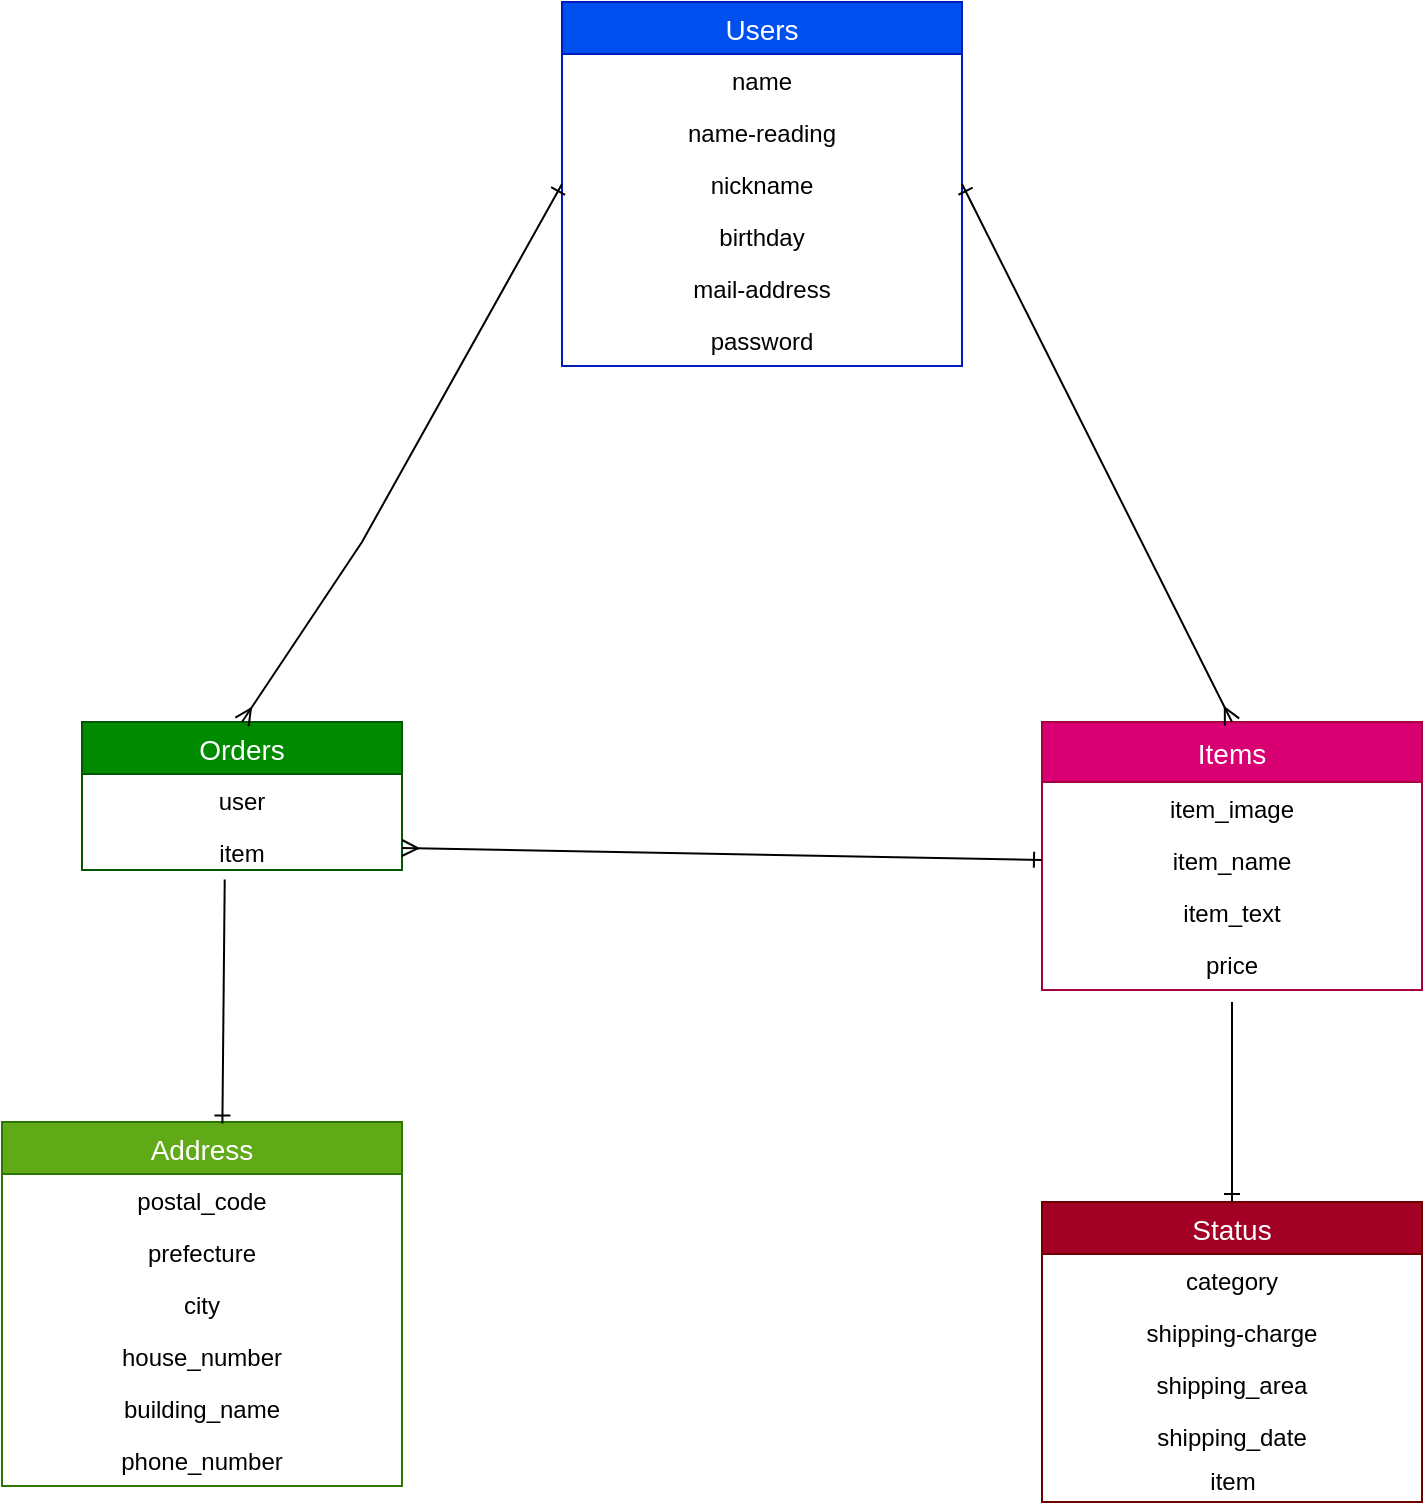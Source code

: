<mxfile version="13.1.3">
    <diagram id="6hGFLwfOUW9BJ-s0fimq" name="Page-1">
        <mxGraphModel dx="712" dy="680" grid="1" gridSize="10" guides="1" tooltips="1" connect="1" arrows="1" fold="1" page="1" pageScale="1" pageWidth="827" pageHeight="1169" background="none" math="0" shadow="0">
            <root>
                <mxCell id="0"/>
                <mxCell id="1" parent="0"/>
                <mxCell id="38" value="Orders" style="swimlane;fontStyle=0;childLayout=stackLayout;horizontal=1;startSize=26;horizontalStack=0;resizeParent=1;resizeParentMax=0;resizeLast=0;collapsible=1;marginBottom=0;align=center;fontSize=14;fillColor=#008a00;strokeColor=#005700;fontColor=#ffffff;" parent="1" vertex="1">
                    <mxGeometry x="80" y="360" width="160" height="74" as="geometry"/>
                </mxCell>
                <mxCell id="40" value="user" style="text;strokeColor=none;fillColor=none;spacingLeft=4;spacingRight=4;overflow=hidden;rotatable=0;points=[[0,0.5],[1,0.5]];portConstraint=eastwest;fontSize=12;align=center;" parent="38" vertex="1">
                    <mxGeometry y="26" width="160" height="26" as="geometry"/>
                </mxCell>
                <mxCell id="41" value="item" style="text;strokeColor=none;fillColor=none;spacingLeft=4;spacingRight=4;overflow=hidden;rotatable=0;points=[[0,0.5],[1,0.5]];portConstraint=eastwest;fontSize=12;align=center;" parent="38" vertex="1">
                    <mxGeometry y="52" width="160" height="22" as="geometry"/>
                </mxCell>
                <mxCell id="61" value="Status" style="swimlane;fontStyle=0;childLayout=stackLayout;horizontal=1;startSize=26;horizontalStack=0;resizeParent=1;resizeParentMax=0;resizeLast=0;collapsible=1;marginBottom=0;align=center;fontSize=14;fillColor=#a20025;strokeColor=#6F0000;fontColor=#ffffff;" parent="1" vertex="1">
                    <mxGeometry x="560" y="600" width="190" height="150" as="geometry"/>
                </mxCell>
                <mxCell id="64" value="category" style="text;strokeColor=none;fillColor=none;spacingLeft=4;spacingRight=4;overflow=hidden;rotatable=0;points=[[0,0.5],[1,0.5]];portConstraint=eastwest;fontSize=12;align=center;" parent="61" vertex="1">
                    <mxGeometry y="26" width="190" height="26" as="geometry"/>
                </mxCell>
                <mxCell id="65" value="shipping-charge" style="text;strokeColor=none;fillColor=none;spacingLeft=4;spacingRight=4;overflow=hidden;rotatable=0;points=[[0,0.5],[1,0.5]];portConstraint=eastwest;fontSize=12;align=center;" parent="61" vertex="1">
                    <mxGeometry y="52" width="190" height="26" as="geometry"/>
                </mxCell>
                <mxCell id="66" value="shipping_area" style="text;strokeColor=none;fillColor=none;spacingLeft=4;spacingRight=4;overflow=hidden;rotatable=0;points=[[0,0.5],[1,0.5]];portConstraint=eastwest;fontSize=12;align=center;" parent="61" vertex="1">
                    <mxGeometry y="78" width="190" height="26" as="geometry"/>
                </mxCell>
                <mxCell id="67" value="shipping_date" style="text;strokeColor=none;fillColor=none;spacingLeft=4;spacingRight=4;overflow=hidden;rotatable=0;points=[[0,0.5],[1,0.5]];portConstraint=eastwest;fontSize=12;align=center;" parent="61" vertex="1">
                    <mxGeometry y="104" width="190" height="26" as="geometry"/>
                </mxCell>
                <mxCell id="107" value="item" style="text;html=1;align=center;verticalAlign=middle;resizable=0;points=[];autosize=1;" vertex="1" parent="61">
                    <mxGeometry y="130" width="190" height="20" as="geometry"/>
                </mxCell>
                <mxCell id="30" value="Items" style="swimlane;fontStyle=0;childLayout=stackLayout;horizontal=1;startSize=30;horizontalStack=0;resizeParent=1;resizeParentMax=0;resizeLast=0;collapsible=1;marginBottom=0;align=center;fontSize=14;fillColor=#d80073;strokeColor=#A50040;fontColor=#ffffff;" parent="1" vertex="1">
                    <mxGeometry x="560" y="360" width="190" height="134" as="geometry"/>
                </mxCell>
                <mxCell id="34" value="item_image" style="text;strokeColor=none;fillColor=none;spacingLeft=4;spacingRight=4;overflow=hidden;rotatable=0;points=[[0,0.5],[1,0.5]];portConstraint=eastwest;fontSize=12;align=center;" parent="30" vertex="1">
                    <mxGeometry y="30" width="190" height="26" as="geometry"/>
                </mxCell>
                <mxCell id="32" value="item_name" style="text;strokeColor=none;fillColor=none;spacingLeft=4;spacingRight=4;overflow=hidden;rotatable=0;points=[[0,0.5],[1,0.5]];portConstraint=eastwest;fontSize=12;align=center;" parent="30" vertex="1">
                    <mxGeometry y="56" width="190" height="26" as="geometry"/>
                </mxCell>
                <mxCell id="33" value="item_text" style="text;strokeColor=none;fillColor=none;spacingLeft=4;spacingRight=4;overflow=hidden;rotatable=0;points=[[0,0.5],[1,0.5]];portConstraint=eastwest;fontSize=12;align=center;" parent="30" vertex="1">
                    <mxGeometry y="82" width="190" height="26" as="geometry"/>
                </mxCell>
                <mxCell id="35" value="price" style="text;strokeColor=none;fillColor=none;spacingLeft=4;spacingRight=4;overflow=hidden;rotatable=0;points=[[0,0.5],[1,0.5]];portConstraint=eastwest;fontSize=12;align=center;" parent="30" vertex="1">
                    <mxGeometry y="108" width="190" height="26" as="geometry"/>
                </mxCell>
                <mxCell id="9" value="Users" style="swimlane;fontStyle=0;childLayout=stackLayout;horizontal=1;startSize=26;horizontalStack=0;resizeParent=1;resizeParentMax=0;resizeLast=0;collapsible=1;marginBottom=0;align=center;fontSize=14;fillColor=#0050ef;strokeColor=#001DBC;fontColor=#ffffff;" parent="1" vertex="1">
                    <mxGeometry x="320" width="200" height="182" as="geometry"/>
                </mxCell>
                <mxCell id="21" value="name" style="text;strokeColor=none;fillColor=none;spacingLeft=4;spacingRight=4;overflow=hidden;rotatable=0;points=[[0,0.5],[1,0.5]];portConstraint=eastwest;fontSize=12;align=center;" parent="9" vertex="1">
                    <mxGeometry y="26" width="200" height="26" as="geometry"/>
                </mxCell>
                <mxCell id="24" value="name-reading" style="text;strokeColor=none;fillColor=none;spacingLeft=4;spacingRight=4;overflow=hidden;rotatable=0;points=[[0,0.5],[1,0.5]];portConstraint=eastwest;fontSize=12;align=center;" parent="9" vertex="1">
                    <mxGeometry y="52" width="200" height="26" as="geometry"/>
                </mxCell>
                <mxCell id="26" value="nickname" style="text;strokeColor=none;fillColor=none;spacingLeft=4;spacingRight=4;overflow=hidden;rotatable=0;points=[[0,0.5],[1,0.5]];portConstraint=eastwest;fontSize=12;align=center;" parent="9" vertex="1">
                    <mxGeometry y="78" width="200" height="26" as="geometry"/>
                </mxCell>
                <mxCell id="27" value="birthday" style="text;strokeColor=none;fillColor=none;spacingLeft=4;spacingRight=4;overflow=hidden;rotatable=0;points=[[0,0.5],[1,0.5]];portConstraint=eastwest;fontSize=12;align=center;" parent="9" vertex="1">
                    <mxGeometry y="104" width="200" height="26" as="geometry"/>
                </mxCell>
                <mxCell id="28" value="mail-address" style="text;strokeColor=none;fillColor=none;spacingLeft=4;spacingRight=4;overflow=hidden;rotatable=0;points=[[0,0.5],[1,0.5]];portConstraint=eastwest;fontSize=12;align=center;" parent="9" vertex="1">
                    <mxGeometry y="130" width="200" height="26" as="geometry"/>
                </mxCell>
                <mxCell id="29" value="password" style="text;strokeColor=none;fillColor=none;spacingLeft=4;spacingRight=4;overflow=hidden;rotatable=0;points=[[0,0.5],[1,0.5]];portConstraint=eastwest;fontSize=12;align=center;" parent="9" vertex="1">
                    <mxGeometry y="156" width="200" height="26" as="geometry"/>
                </mxCell>
                <mxCell id="50" value="Address" style="swimlane;fontStyle=0;childLayout=stackLayout;horizontal=1;startSize=26;horizontalStack=0;resizeParent=1;resizeParentMax=0;resizeLast=0;collapsible=1;marginBottom=0;align=center;fontSize=14;fillColor=#60a917;strokeColor=#2D7600;fontColor=#ffffff;" parent="1" vertex="1">
                    <mxGeometry x="40" y="560" width="200" height="182" as="geometry"/>
                </mxCell>
                <mxCell id="52" value="postal_code" style="text;strokeColor=none;fillColor=none;spacingLeft=4;spacingRight=4;overflow=hidden;rotatable=0;points=[[0,0.5],[1,0.5]];portConstraint=eastwest;fontSize=12;align=center;" parent="50" vertex="1">
                    <mxGeometry y="26" width="200" height="26" as="geometry"/>
                </mxCell>
                <mxCell id="53" value="prefecture" style="text;strokeColor=none;fillColor=none;spacingLeft=4;spacingRight=4;overflow=hidden;rotatable=0;points=[[0,0.5],[1,0.5]];portConstraint=eastwest;fontSize=12;align=center;" parent="50" vertex="1">
                    <mxGeometry y="52" width="200" height="26" as="geometry"/>
                </mxCell>
                <mxCell id="54" value="city" style="text;strokeColor=none;fillColor=none;spacingLeft=4;spacingRight=4;overflow=hidden;rotatable=0;points=[[0,0.5],[1,0.5]];portConstraint=eastwest;fontSize=12;align=center;" parent="50" vertex="1">
                    <mxGeometry y="78" width="200" height="26" as="geometry"/>
                </mxCell>
                <mxCell id="55" value="house_number" style="text;strokeColor=none;fillColor=none;spacingLeft=4;spacingRight=4;overflow=hidden;rotatable=0;points=[[0,0.5],[1,0.5]];portConstraint=eastwest;fontSize=12;align=center;" parent="50" vertex="1">
                    <mxGeometry y="104" width="200" height="26" as="geometry"/>
                </mxCell>
                <mxCell id="56" value="building_name" style="text;strokeColor=none;fillColor=none;spacingLeft=4;spacingRight=4;overflow=hidden;rotatable=0;points=[[0,0.5],[1,0.5]];portConstraint=eastwest;fontSize=12;align=center;" parent="50" vertex="1">
                    <mxGeometry y="130" width="200" height="26" as="geometry"/>
                </mxCell>
                <mxCell id="57" value="phone_number" style="text;strokeColor=none;fillColor=none;spacingLeft=4;spacingRight=4;overflow=hidden;rotatable=0;points=[[0,0.5],[1,0.5]];portConstraint=eastwest;fontSize=12;align=center;" parent="50" vertex="1">
                    <mxGeometry y="156" width="200" height="26" as="geometry"/>
                </mxCell>
                <mxCell id="81" style="edgeStyle=none;rounded=0;orthogonalLoop=1;jettySize=auto;html=1;exitX=1;exitY=0.5;exitDx=0;exitDy=0;entryX=0.5;entryY=0;entryDx=0;entryDy=0;endArrow=ERmany;endFill=0;startArrow=ERone;startFill=0;" parent="1" source="26" target="30" edge="1">
                    <mxGeometry relative="1" as="geometry"/>
                </mxCell>
                <mxCell id="83" style="edgeStyle=none;rounded=0;orthogonalLoop=1;jettySize=auto;html=1;exitX=0;exitY=0.5;exitDx=0;exitDy=0;entryX=0.5;entryY=0;entryDx=0;entryDy=0;endArrow=ERmany;endFill=0;startArrow=ERone;startFill=0;" parent="1" source="26" target="38" edge="1">
                    <mxGeometry relative="1" as="geometry">
                        <Array as="points">
                            <mxPoint x="220" y="270"/>
                        </Array>
                    </mxGeometry>
                </mxCell>
                <mxCell id="84" style="edgeStyle=none;rounded=0;orthogonalLoop=1;jettySize=auto;html=1;exitX=0;exitY=0.5;exitDx=0;exitDy=0;entryX=1;entryY=0.5;entryDx=0;entryDy=0;endArrow=ERmany;endFill=0;comic=0;startArrow=ERone;startFill=0;" parent="1" source="32" target="41" edge="1">
                    <mxGeometry relative="1" as="geometry"/>
                </mxCell>
                <mxCell id="86" style="edgeStyle=none;rounded=0;orthogonalLoop=1;jettySize=auto;html=1;entryX=0.5;entryY=0;entryDx=0;entryDy=0;endArrow=ERone;endFill=0;exitX=0.5;exitY=1.231;exitDx=0;exitDy=0;exitPerimeter=0;" parent="1" target="61" edge="1" source="35">
                    <mxGeometry relative="1" as="geometry">
                        <mxPoint x="655" y="550" as="sourcePoint"/>
                    </mxGeometry>
                </mxCell>
                <mxCell id="89" style="edgeStyle=none;rounded=0;comic=0;orthogonalLoop=1;jettySize=auto;html=1;exitX=1;exitY=0.75;exitDx=0;exitDy=0;startArrow=ERone;startFill=0;endArrow=ERone;endFill=0;" parent="1" edge="1">
                    <mxGeometry relative="1" as="geometry">
                        <mxPoint x="430" y="568.5" as="sourcePoint"/>
                        <mxPoint x="430" y="568.5" as="targetPoint"/>
                    </mxGeometry>
                </mxCell>
                <mxCell id="94" style="edgeStyle=none;rounded=0;comic=0;orthogonalLoop=1;jettySize=auto;html=1;exitX=0.446;exitY=1.214;exitDx=0;exitDy=0;entryX=0.551;entryY=0.004;entryDx=0;entryDy=0;entryPerimeter=0;startArrow=none;startFill=0;endArrow=ERone;endFill=0;fontColor=#000099;exitPerimeter=0;" parent="1" source="41" target="50" edge="1">
                    <mxGeometry relative="1" as="geometry"/>
                </mxCell>
            </root>
        </mxGraphModel>
    </diagram>
</mxfile>